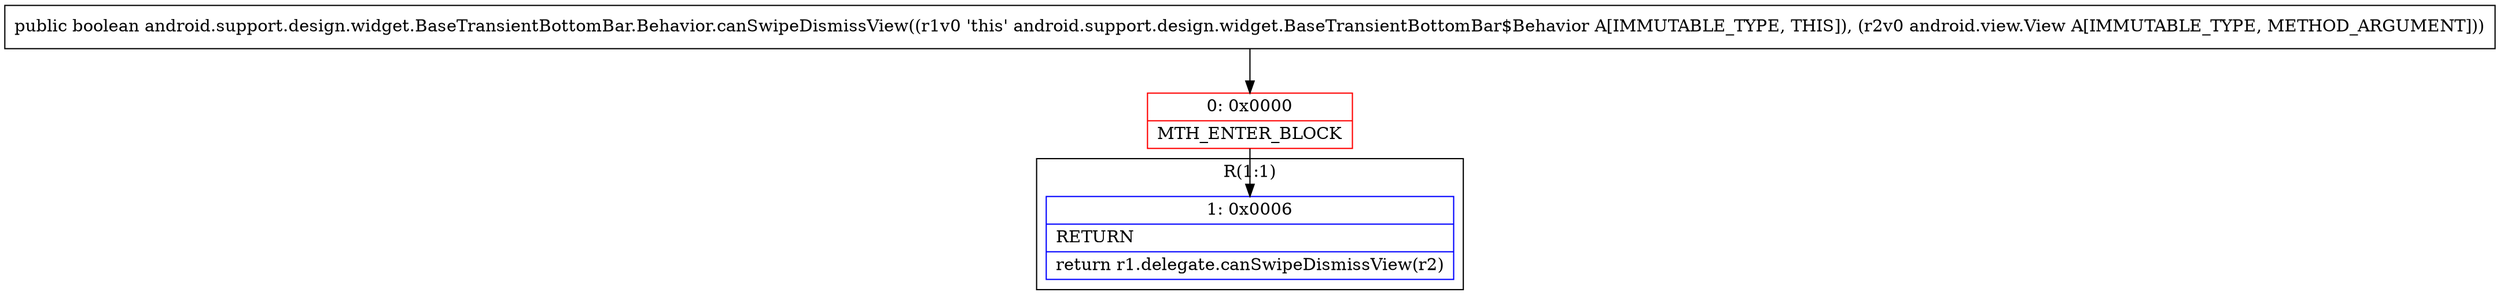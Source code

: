 digraph "CFG forandroid.support.design.widget.BaseTransientBottomBar.Behavior.canSwipeDismissView(Landroid\/view\/View;)Z" {
subgraph cluster_Region_22036720 {
label = "R(1:1)";
node [shape=record,color=blue];
Node_1 [shape=record,label="{1\:\ 0x0006|RETURN\l|return r1.delegate.canSwipeDismissView(r2)\l}"];
}
Node_0 [shape=record,color=red,label="{0\:\ 0x0000|MTH_ENTER_BLOCK\l}"];
MethodNode[shape=record,label="{public boolean android.support.design.widget.BaseTransientBottomBar.Behavior.canSwipeDismissView((r1v0 'this' android.support.design.widget.BaseTransientBottomBar$Behavior A[IMMUTABLE_TYPE, THIS]), (r2v0 android.view.View A[IMMUTABLE_TYPE, METHOD_ARGUMENT])) }"];
MethodNode -> Node_0;
Node_0 -> Node_1;
}

